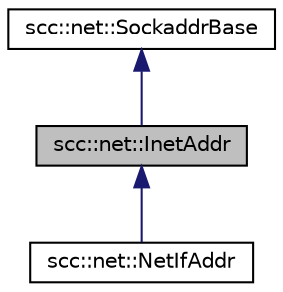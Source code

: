 digraph "scc::net::InetAddr"
{
 // LATEX_PDF_SIZE
  edge [fontname="Helvetica",fontsize="10",labelfontname="Helvetica",labelfontsize="10"];
  node [fontname="Helvetica",fontsize="10",shape=record];
  Node1 [label="scc::net::InetAddr",height=0.2,width=0.4,color="black", fillcolor="grey75", style="filled", fontcolor="black",tooltip="Ipv6 internet address."];
  Node2 -> Node1 [dir="back",color="midnightblue",fontsize="10",style="solid",fontname="Helvetica"];
  Node2 [label="scc::net::SockaddrBase",height=0.2,width=0.4,color="black", fillcolor="white", style="filled",URL="$d5/d33/classscc_1_1net_1_1SockaddrBase.html",tooltip="Socket address base class."];
  Node1 -> Node3 [dir="back",color="midnightblue",fontsize="10",style="solid",fontname="Helvetica"];
  Node3 [label="scc::net::NetIfAddr",height=0.2,width=0.4,color="black", fillcolor="white", style="filled",URL="$d6/d0e/classscc_1_1net_1_1NetIfAddr.html",tooltip="Named address within an interface."];
}
